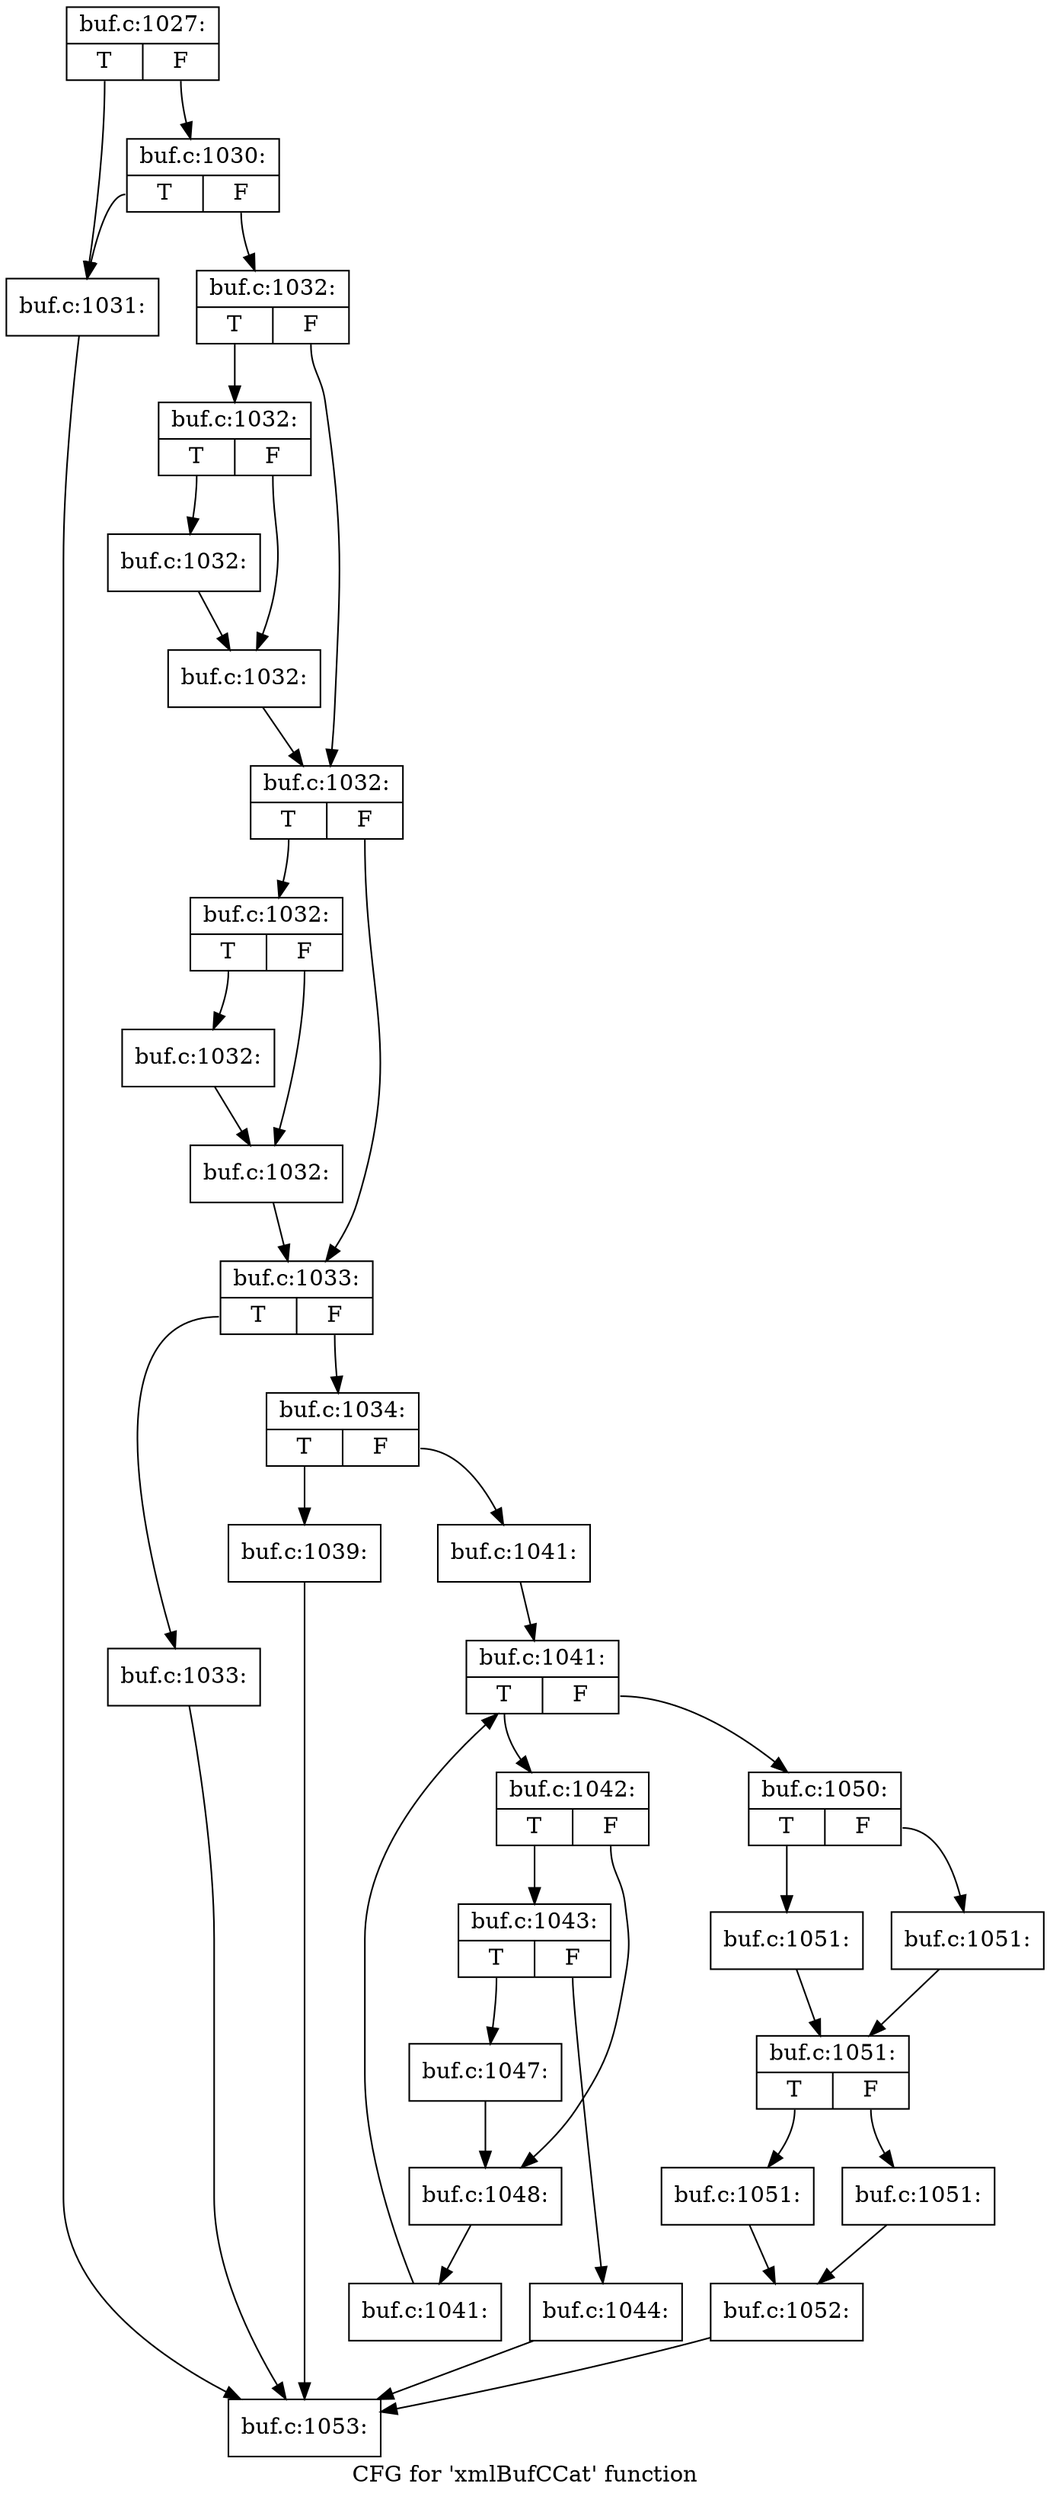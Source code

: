digraph "CFG for 'xmlBufCCat' function" {
	label="CFG for 'xmlBufCCat' function";

	Node0x562ab60 [shape=record,label="{buf.c:1027:|{<s0>T|<s1>F}}"];
	Node0x562ab60:s0 -> Node0x56276e0;
	Node0x562ab60:s1 -> Node0x5627780;
	Node0x5627780 [shape=record,label="{buf.c:1030:|{<s0>T|<s1>F}}"];
	Node0x5627780:s0 -> Node0x56276e0;
	Node0x5627780:s1 -> Node0x5627730;
	Node0x56276e0 [shape=record,label="{buf.c:1031:}"];
	Node0x56276e0 -> Node0x5626d10;
	Node0x5627730 [shape=record,label="{buf.c:1032:|{<s0>T|<s1>F}}"];
	Node0x5627730:s0 -> Node0x5627f40;
	Node0x5627730:s1 -> Node0x5627f90;
	Node0x5627f40 [shape=record,label="{buf.c:1032:|{<s0>T|<s1>F}}"];
	Node0x5627f40:s0 -> Node0x5628510;
	Node0x5627f40:s1 -> Node0x5628560;
	Node0x5628510 [shape=record,label="{buf.c:1032:}"];
	Node0x5628510 -> Node0x5628560;
	Node0x5628560 [shape=record,label="{buf.c:1032:}"];
	Node0x5628560 -> Node0x5627f90;
	Node0x5627f90 [shape=record,label="{buf.c:1032:|{<s0>T|<s1>F}}"];
	Node0x5627f90:s0 -> Node0x5628c00;
	Node0x5627f90:s1 -> Node0x5628c50;
	Node0x5628c00 [shape=record,label="{buf.c:1032:|{<s0>T|<s1>F}}"];
	Node0x5628c00:s0 -> Node0x56291d0;
	Node0x5628c00:s1 -> Node0x5629220;
	Node0x56291d0 [shape=record,label="{buf.c:1032:}"];
	Node0x56291d0 -> Node0x5629220;
	Node0x5629220 [shape=record,label="{buf.c:1032:}"];
	Node0x5629220 -> Node0x5628c50;
	Node0x5628c50 [shape=record,label="{buf.c:1033:|{<s0>T|<s1>F}}"];
	Node0x5628c50:s0 -> Node0x562a930;
	Node0x5628c50:s1 -> Node0x562a980;
	Node0x562a930 [shape=record,label="{buf.c:1033:}"];
	Node0x562a930 -> Node0x5626d10;
	Node0x562a980 [shape=record,label="{buf.c:1034:|{<s0>T|<s1>F}}"];
	Node0x562a980:s0 -> Node0x55ba230;
	Node0x562a980:s1 -> Node0x55ba280;
	Node0x55ba230 [shape=record,label="{buf.c:1039:}"];
	Node0x55ba230 -> Node0x5626d10;
	Node0x55ba280 [shape=record,label="{buf.c:1041:}"];
	Node0x55ba280 -> Node0x562aec0;
	Node0x562aec0 [shape=record,label="{buf.c:1041:|{<s0>T|<s1>F}}"];
	Node0x562aec0:s0 -> Node0x562b1a0;
	Node0x562aec0:s1 -> Node0x562acc0;
	Node0x562b1a0 [shape=record,label="{buf.c:1042:|{<s0>T|<s1>F}}"];
	Node0x562b1a0:s0 -> Node0x562b5d0;
	Node0x562b1a0:s1 -> Node0x562b620;
	Node0x562b5d0 [shape=record,label="{buf.c:1043:|{<s0>T|<s1>F}}"];
	Node0x562b5d0:s0 -> Node0x562bcf0;
	Node0x562b5d0:s1 -> Node0x562bca0;
	Node0x562bca0 [shape=record,label="{buf.c:1044:}"];
	Node0x562bca0 -> Node0x5626d10;
	Node0x562bcf0 [shape=record,label="{buf.c:1047:}"];
	Node0x562bcf0 -> Node0x562b620;
	Node0x562b620 [shape=record,label="{buf.c:1048:}"];
	Node0x562b620 -> Node0x562b110;
	Node0x562b110 [shape=record,label="{buf.c:1041:}"];
	Node0x562b110 -> Node0x562aec0;
	Node0x562acc0 [shape=record,label="{buf.c:1050:|{<s0>T|<s1>F}}"];
	Node0x562acc0:s0 -> Node0x562d670;
	Node0x562acc0:s1 -> Node0x562d710;
	Node0x562d670 [shape=record,label="{buf.c:1051:}"];
	Node0x562d670 -> Node0x562d6c0;
	Node0x562d710 [shape=record,label="{buf.c:1051:}"];
	Node0x562d710 -> Node0x562d6c0;
	Node0x562d6c0 [shape=record,label="{buf.c:1051:|{<s0>T|<s1>F}}"];
	Node0x562d6c0:s0 -> Node0x562dfc0;
	Node0x562d6c0:s1 -> Node0x562e060;
	Node0x562dfc0 [shape=record,label="{buf.c:1051:}"];
	Node0x562dfc0 -> Node0x562e010;
	Node0x562e060 [shape=record,label="{buf.c:1051:}"];
	Node0x562e060 -> Node0x562e010;
	Node0x562e010 [shape=record,label="{buf.c:1052:}"];
	Node0x562e010 -> Node0x5626d10;
	Node0x5626d10 [shape=record,label="{buf.c:1053:}"];
}

